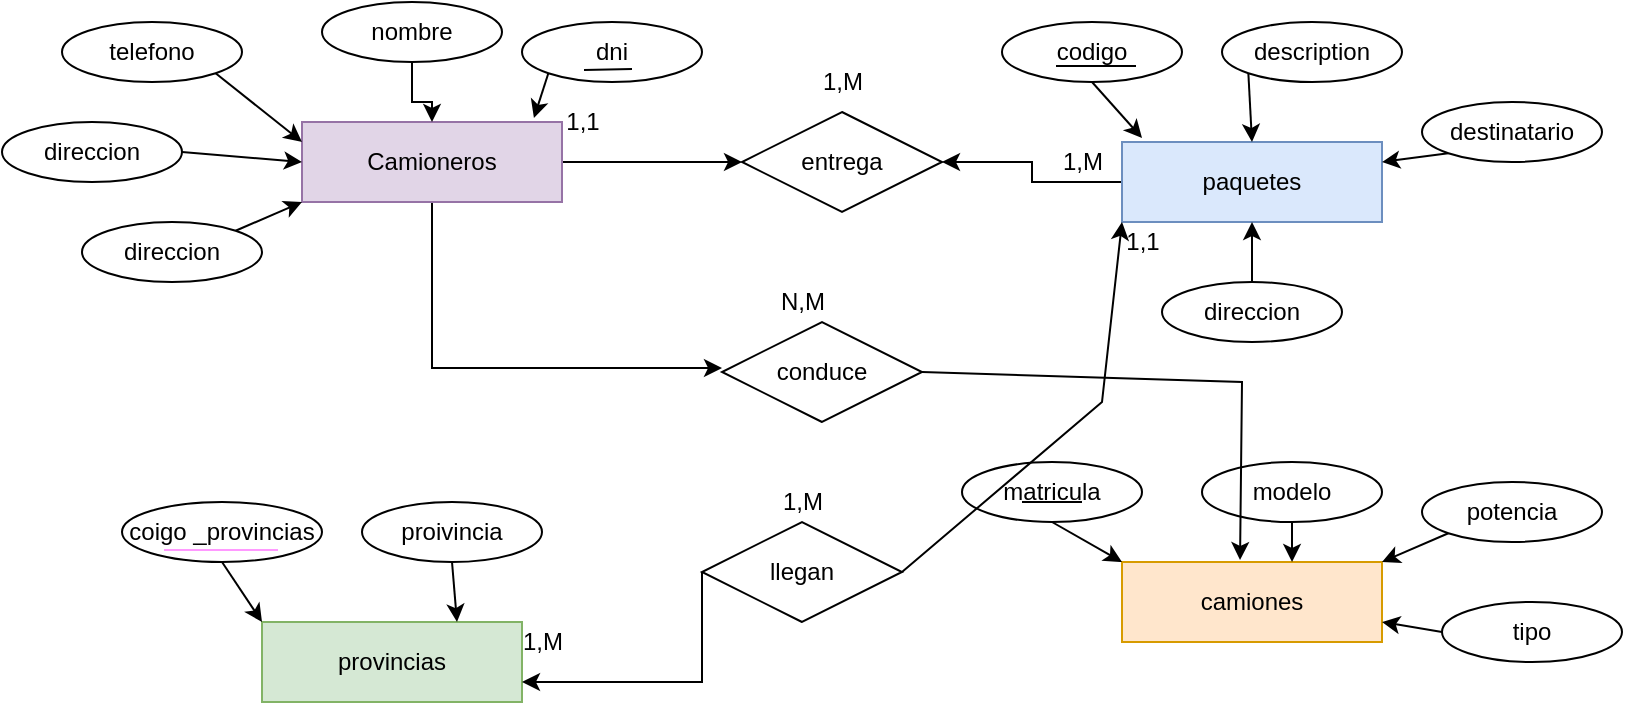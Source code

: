 <mxfile version="18.1.1" type="github">
  <diagram id="9ESfWOqAHRcF0QjN_jNA" name="Page-1">
    <mxGraphModel dx="1689" dy="482" grid="1" gridSize="10" guides="1" tooltips="1" connect="1" arrows="1" fold="1" page="1" pageScale="1" pageWidth="827" pageHeight="1169" math="0" shadow="0">
      <root>
        <mxCell id="0" />
        <mxCell id="1" parent="0" />
        <mxCell id="UkILWO1FHEdnico-h9Kn-37" value="" style="edgeStyle=orthogonalEdgeStyle;rounded=0;orthogonalLoop=1;jettySize=auto;html=1;strokeColor=#000000;strokeWidth=1;" edge="1" parent="1" source="UkILWO1FHEdnico-h9Kn-1" target="UkILWO1FHEdnico-h9Kn-32">
          <mxGeometry relative="1" as="geometry" />
        </mxCell>
        <mxCell id="UkILWO1FHEdnico-h9Kn-57" style="edgeStyle=none;rounded=0;orthogonalLoop=1;jettySize=auto;html=1;exitX=0.5;exitY=1;exitDx=0;exitDy=0;strokeColor=#000000;strokeWidth=1;" edge="1" parent="1" source="UkILWO1FHEdnico-h9Kn-1">
          <mxGeometry relative="1" as="geometry">
            <mxPoint x="340" y="273" as="targetPoint" />
            <Array as="points">
              <mxPoint x="195" y="273" />
              <mxPoint x="270" y="273" />
            </Array>
          </mxGeometry>
        </mxCell>
        <mxCell id="UkILWO1FHEdnico-h9Kn-1" value="Camioneros" style="rounded=0;whiteSpace=wrap;html=1;fillColor=#e1d5e7;strokeColor=#9673a6;" vertex="1" parent="1">
          <mxGeometry x="130" y="150" width="130" height="40" as="geometry" />
        </mxCell>
        <mxCell id="UkILWO1FHEdnico-h9Kn-38" value="" style="edgeStyle=orthogonalEdgeStyle;rounded=0;orthogonalLoop=1;jettySize=auto;html=1;strokeColor=#000000;strokeWidth=1;" edge="1" parent="1" source="UkILWO1FHEdnico-h9Kn-2" target="UkILWO1FHEdnico-h9Kn-32">
          <mxGeometry relative="1" as="geometry" />
        </mxCell>
        <mxCell id="UkILWO1FHEdnico-h9Kn-2" value="paquetes" style="rounded=0;whiteSpace=wrap;html=1;fillColor=#dae8fc;strokeColor=#6c8ebf;" vertex="1" parent="1">
          <mxGeometry x="540" y="160" width="130" height="40" as="geometry" />
        </mxCell>
        <mxCell id="UkILWO1FHEdnico-h9Kn-3" value="provincias" style="rounded=0;whiteSpace=wrap;html=1;fillColor=#d5e8d4;strokeColor=#82b366;" vertex="1" parent="1">
          <mxGeometry x="110" y="400" width="130" height="40" as="geometry" />
        </mxCell>
        <mxCell id="UkILWO1FHEdnico-h9Kn-4" value="camiones" style="rounded=0;whiteSpace=wrap;html=1;fillColor=#ffe6cc;strokeColor=#d79b00;" vertex="1" parent="1">
          <mxGeometry x="540" y="370" width="130" height="40" as="geometry" />
        </mxCell>
        <mxCell id="UkILWO1FHEdnico-h9Kn-43" style="edgeStyle=none;rounded=0;orthogonalLoop=1;jettySize=auto;html=1;exitX=1;exitY=1;exitDx=0;exitDy=0;entryX=0;entryY=0.25;entryDx=0;entryDy=0;strokeColor=#000000;strokeWidth=1;" edge="1" parent="1" source="UkILWO1FHEdnico-h9Kn-5" target="UkILWO1FHEdnico-h9Kn-1">
          <mxGeometry relative="1" as="geometry" />
        </mxCell>
        <mxCell id="UkILWO1FHEdnico-h9Kn-5" value="telefono" style="ellipse;whiteSpace=wrap;html=1;" vertex="1" parent="1">
          <mxGeometry x="10" y="100" width="90" height="30" as="geometry" />
        </mxCell>
        <mxCell id="UkILWO1FHEdnico-h9Kn-40" value="" style="edgeStyle=orthogonalEdgeStyle;rounded=0;orthogonalLoop=1;jettySize=auto;html=1;strokeColor=#000000;strokeWidth=1;" edge="1" parent="1" source="UkILWO1FHEdnico-h9Kn-6" target="UkILWO1FHEdnico-h9Kn-1">
          <mxGeometry relative="1" as="geometry" />
        </mxCell>
        <mxCell id="UkILWO1FHEdnico-h9Kn-6" value="nombre" style="ellipse;whiteSpace=wrap;html=1;" vertex="1" parent="1">
          <mxGeometry x="140" y="90" width="90" height="30" as="geometry" />
        </mxCell>
        <mxCell id="UkILWO1FHEdnico-h9Kn-44" style="edgeStyle=none;rounded=0;orthogonalLoop=1;jettySize=auto;html=1;exitX=1;exitY=0.5;exitDx=0;exitDy=0;entryX=0;entryY=0.5;entryDx=0;entryDy=0;strokeColor=#000000;strokeWidth=1;" edge="1" parent="1" source="UkILWO1FHEdnico-h9Kn-8" target="UkILWO1FHEdnico-h9Kn-1">
          <mxGeometry relative="1" as="geometry" />
        </mxCell>
        <mxCell id="UkILWO1FHEdnico-h9Kn-8" value="direccion" style="ellipse;whiteSpace=wrap;html=1;" vertex="1" parent="1">
          <mxGeometry x="-20" y="150" width="90" height="30" as="geometry" />
        </mxCell>
        <mxCell id="UkILWO1FHEdnico-h9Kn-45" style="edgeStyle=none;rounded=0;orthogonalLoop=1;jettySize=auto;html=1;exitX=1;exitY=0;exitDx=0;exitDy=0;entryX=0;entryY=1;entryDx=0;entryDy=0;strokeColor=#000000;strokeWidth=1;" edge="1" parent="1" source="UkILWO1FHEdnico-h9Kn-10" target="UkILWO1FHEdnico-h9Kn-1">
          <mxGeometry relative="1" as="geometry" />
        </mxCell>
        <mxCell id="UkILWO1FHEdnico-h9Kn-10" value="direccion" style="ellipse;whiteSpace=wrap;html=1;" vertex="1" parent="1">
          <mxGeometry x="20" y="200" width="90" height="30" as="geometry" />
        </mxCell>
        <mxCell id="UkILWO1FHEdnico-h9Kn-46" style="edgeStyle=none;rounded=0;orthogonalLoop=1;jettySize=auto;html=1;exitX=0.5;exitY=1;exitDx=0;exitDy=0;entryX=0.077;entryY=-0.05;entryDx=0;entryDy=0;entryPerimeter=0;strokeColor=#000000;strokeWidth=1;" edge="1" parent="1" source="UkILWO1FHEdnico-h9Kn-12" target="UkILWO1FHEdnico-h9Kn-2">
          <mxGeometry relative="1" as="geometry" />
        </mxCell>
        <mxCell id="UkILWO1FHEdnico-h9Kn-12" value="codigo" style="ellipse;whiteSpace=wrap;html=1;" vertex="1" parent="1">
          <mxGeometry x="480" y="100" width="90" height="30" as="geometry" />
        </mxCell>
        <mxCell id="UkILWO1FHEdnico-h9Kn-47" style="edgeStyle=none;rounded=0;orthogonalLoop=1;jettySize=auto;html=1;exitX=0;exitY=1;exitDx=0;exitDy=0;entryX=0.5;entryY=0;entryDx=0;entryDy=0;strokeColor=#000000;strokeWidth=1;" edge="1" parent="1" source="UkILWO1FHEdnico-h9Kn-13" target="UkILWO1FHEdnico-h9Kn-2">
          <mxGeometry relative="1" as="geometry" />
        </mxCell>
        <mxCell id="UkILWO1FHEdnico-h9Kn-13" value="description" style="ellipse;whiteSpace=wrap;html=1;" vertex="1" parent="1">
          <mxGeometry x="590" y="100" width="90" height="30" as="geometry" />
        </mxCell>
        <mxCell id="UkILWO1FHEdnico-h9Kn-48" style="edgeStyle=none;rounded=0;orthogonalLoop=1;jettySize=auto;html=1;exitX=0;exitY=1;exitDx=0;exitDy=0;entryX=1;entryY=0.25;entryDx=0;entryDy=0;strokeColor=#000000;strokeWidth=1;" edge="1" parent="1" source="UkILWO1FHEdnico-h9Kn-14" target="UkILWO1FHEdnico-h9Kn-2">
          <mxGeometry relative="1" as="geometry" />
        </mxCell>
        <mxCell id="UkILWO1FHEdnico-h9Kn-14" value="destinatario" style="ellipse;whiteSpace=wrap;html=1;" vertex="1" parent="1">
          <mxGeometry x="690" y="140" width="90" height="30" as="geometry" />
        </mxCell>
        <mxCell id="UkILWO1FHEdnico-h9Kn-49" style="edgeStyle=none;rounded=0;orthogonalLoop=1;jettySize=auto;html=1;exitX=0.5;exitY=0;exitDx=0;exitDy=0;entryX=0.5;entryY=1;entryDx=0;entryDy=0;strokeColor=#000000;strokeWidth=1;" edge="1" parent="1" source="UkILWO1FHEdnico-h9Kn-15" target="UkILWO1FHEdnico-h9Kn-2">
          <mxGeometry relative="1" as="geometry" />
        </mxCell>
        <mxCell id="UkILWO1FHEdnico-h9Kn-15" value="direccion" style="ellipse;whiteSpace=wrap;html=1;" vertex="1" parent="1">
          <mxGeometry x="560" y="230" width="90" height="30" as="geometry" />
        </mxCell>
        <mxCell id="UkILWO1FHEdnico-h9Kn-54" style="edgeStyle=none;rounded=0;orthogonalLoop=1;jettySize=auto;html=1;exitX=0.5;exitY=1;exitDx=0;exitDy=0;entryX=0;entryY=0;entryDx=0;entryDy=0;strokeColor=#000000;strokeWidth=1;" edge="1" parent="1" source="UkILWO1FHEdnico-h9Kn-16" target="UkILWO1FHEdnico-h9Kn-3">
          <mxGeometry relative="1" as="geometry" />
        </mxCell>
        <mxCell id="UkILWO1FHEdnico-h9Kn-16" value="coigo _provincias" style="ellipse;whiteSpace=wrap;html=1;" vertex="1" parent="1">
          <mxGeometry x="40" y="340" width="100" height="30" as="geometry" />
        </mxCell>
        <mxCell id="UkILWO1FHEdnico-h9Kn-55" style="edgeStyle=none;rounded=0;orthogonalLoop=1;jettySize=auto;html=1;exitX=0.5;exitY=1;exitDx=0;exitDy=0;entryX=0.75;entryY=0;entryDx=0;entryDy=0;strokeColor=#000000;strokeWidth=1;" edge="1" parent="1" source="UkILWO1FHEdnico-h9Kn-17" target="UkILWO1FHEdnico-h9Kn-3">
          <mxGeometry relative="1" as="geometry" />
        </mxCell>
        <mxCell id="UkILWO1FHEdnico-h9Kn-17" value="proivincia&lt;br&gt;" style="ellipse;whiteSpace=wrap;html=1;" vertex="1" parent="1">
          <mxGeometry x="160" y="340" width="90" height="30" as="geometry" />
        </mxCell>
        <mxCell id="UkILWO1FHEdnico-h9Kn-50" style="edgeStyle=none;rounded=0;orthogonalLoop=1;jettySize=auto;html=1;exitX=0.5;exitY=1;exitDx=0;exitDy=0;entryX=0;entryY=0;entryDx=0;entryDy=0;strokeColor=#000000;strokeWidth=1;" edge="1" parent="1" source="UkILWO1FHEdnico-h9Kn-18" target="UkILWO1FHEdnico-h9Kn-4">
          <mxGeometry relative="1" as="geometry" />
        </mxCell>
        <mxCell id="UkILWO1FHEdnico-h9Kn-18" value="matricula" style="ellipse;whiteSpace=wrap;html=1;" vertex="1" parent="1">
          <mxGeometry x="460" y="320" width="90" height="30" as="geometry" />
        </mxCell>
        <mxCell id="UkILWO1FHEdnico-h9Kn-51" style="edgeStyle=none;rounded=0;orthogonalLoop=1;jettySize=auto;html=1;exitX=0.5;exitY=1;exitDx=0;exitDy=0;entryX=0.654;entryY=0;entryDx=0;entryDy=0;entryPerimeter=0;strokeColor=#000000;strokeWidth=1;" edge="1" parent="1" source="UkILWO1FHEdnico-h9Kn-19" target="UkILWO1FHEdnico-h9Kn-4">
          <mxGeometry relative="1" as="geometry" />
        </mxCell>
        <mxCell id="UkILWO1FHEdnico-h9Kn-19" value="modelo" style="ellipse;whiteSpace=wrap;html=1;" vertex="1" parent="1">
          <mxGeometry x="580" y="320" width="90" height="30" as="geometry" />
        </mxCell>
        <mxCell id="UkILWO1FHEdnico-h9Kn-52" style="edgeStyle=none;rounded=0;orthogonalLoop=1;jettySize=auto;html=1;exitX=0;exitY=1;exitDx=0;exitDy=0;entryX=1;entryY=0;entryDx=0;entryDy=0;strokeColor=#000000;strokeWidth=1;" edge="1" parent="1" source="UkILWO1FHEdnico-h9Kn-20" target="UkILWO1FHEdnico-h9Kn-4">
          <mxGeometry relative="1" as="geometry" />
        </mxCell>
        <mxCell id="UkILWO1FHEdnico-h9Kn-20" value="potencia" style="ellipse;whiteSpace=wrap;html=1;" vertex="1" parent="1">
          <mxGeometry x="690" y="330" width="90" height="30" as="geometry" />
        </mxCell>
        <mxCell id="UkILWO1FHEdnico-h9Kn-53" style="edgeStyle=none;rounded=0;orthogonalLoop=1;jettySize=auto;html=1;exitX=0;exitY=0.5;exitDx=0;exitDy=0;entryX=1;entryY=0.75;entryDx=0;entryDy=0;strokeColor=#000000;strokeWidth=1;" edge="1" parent="1" source="UkILWO1FHEdnico-h9Kn-21" target="UkILWO1FHEdnico-h9Kn-4">
          <mxGeometry relative="1" as="geometry" />
        </mxCell>
        <mxCell id="UkILWO1FHEdnico-h9Kn-21" value="tipo&lt;br&gt;" style="ellipse;whiteSpace=wrap;html=1;" vertex="1" parent="1">
          <mxGeometry x="700" y="390" width="90" height="30" as="geometry" />
        </mxCell>
        <mxCell id="UkILWO1FHEdnico-h9Kn-23" value="" style="endArrow=none;html=1;rounded=0;startArrow=none;" edge="1" parent="1" source="UkILWO1FHEdnico-h9Kn-7">
          <mxGeometry width="50" height="50" relative="1" as="geometry">
            <mxPoint x="264" y="114.5" as="sourcePoint" />
            <mxPoint x="294" y="114.5" as="targetPoint" />
          </mxGeometry>
        </mxCell>
        <mxCell id="UkILWO1FHEdnico-h9Kn-24" value="" style="endArrow=none;html=1;rounded=0;strokeColor=#FF99FF;" edge="1" parent="1">
          <mxGeometry width="50" height="50" relative="1" as="geometry">
            <mxPoint x="61" y="364" as="sourcePoint" />
            <mxPoint x="118" y="364" as="targetPoint" />
            <Array as="points" />
          </mxGeometry>
        </mxCell>
        <mxCell id="UkILWO1FHEdnico-h9Kn-25" value="" style="endArrow=none;html=1;rounded=0;" edge="1" parent="1">
          <mxGeometry width="50" height="50" relative="1" as="geometry">
            <mxPoint x="507" y="122" as="sourcePoint" />
            <mxPoint x="547" y="122" as="targetPoint" />
          </mxGeometry>
        </mxCell>
        <mxCell id="UkILWO1FHEdnico-h9Kn-26" value="" style="endArrow=none;html=1;rounded=0;" edge="1" parent="1">
          <mxGeometry width="50" height="50" relative="1" as="geometry">
            <mxPoint x="490" y="340" as="sourcePoint" />
            <mxPoint x="520" y="340" as="targetPoint" />
          </mxGeometry>
        </mxCell>
        <mxCell id="UkILWO1FHEdnico-h9Kn-32" value="entrega" style="shape=rhombus;perimeter=rhombusPerimeter;whiteSpace=wrap;html=1;align=center;strokeWidth=1;" vertex="1" parent="1">
          <mxGeometry x="350" y="145" width="100" height="50" as="geometry" />
        </mxCell>
        <mxCell id="UkILWO1FHEdnico-h9Kn-39" value="1,M" style="text;html=1;align=center;verticalAlign=middle;resizable=0;points=[];autosize=1;strokeColor=none;fillColor=none;" vertex="1" parent="1">
          <mxGeometry x="380" y="120" width="40" height="20" as="geometry" />
        </mxCell>
        <mxCell id="UkILWO1FHEdnico-h9Kn-42" style="edgeStyle=none;rounded=0;orthogonalLoop=1;jettySize=auto;html=1;exitX=0;exitY=1;exitDx=0;exitDy=0;entryX=0.892;entryY=-0.05;entryDx=0;entryDy=0;entryPerimeter=0;strokeColor=#000000;strokeWidth=1;" edge="1" parent="1" source="UkILWO1FHEdnico-h9Kn-7" target="UkILWO1FHEdnico-h9Kn-1">
          <mxGeometry relative="1" as="geometry" />
        </mxCell>
        <mxCell id="UkILWO1FHEdnico-h9Kn-7" value="dni" style="ellipse;whiteSpace=wrap;html=1;" vertex="1" parent="1">
          <mxGeometry x="240" y="100" width="90" height="30" as="geometry" />
        </mxCell>
        <mxCell id="UkILWO1FHEdnico-h9Kn-41" value="" style="endArrow=none;html=1;rounded=0;" edge="1" parent="1">
          <mxGeometry width="50" height="50" relative="1" as="geometry">
            <mxPoint x="295" y="123.5" as="sourcePoint" />
            <mxPoint x="271" y="124" as="targetPoint" />
          </mxGeometry>
        </mxCell>
        <mxCell id="UkILWO1FHEdnico-h9Kn-59" style="edgeStyle=none;rounded=0;orthogonalLoop=1;jettySize=auto;html=1;exitX=0;exitY=0.5;exitDx=0;exitDy=0;entryX=0.454;entryY=-0.025;entryDx=0;entryDy=0;strokeColor=#000000;strokeWidth=1;entryPerimeter=0;" edge="1" parent="1" source="UkILWO1FHEdnico-h9Kn-56" target="UkILWO1FHEdnico-h9Kn-4">
          <mxGeometry relative="1" as="geometry">
            <Array as="points">
              <mxPoint x="600" y="280" />
            </Array>
          </mxGeometry>
        </mxCell>
        <mxCell id="UkILWO1FHEdnico-h9Kn-56" value="conduce" style="shape=rhombus;perimeter=rhombusPerimeter;whiteSpace=wrap;html=1;align=center;strokeWidth=1;direction=west;rotation=0;" vertex="1" parent="1">
          <mxGeometry x="340" y="250" width="100" height="50" as="geometry" />
        </mxCell>
        <mxCell id="UkILWO1FHEdnico-h9Kn-60" value="N,M" style="text;html=1;align=center;verticalAlign=middle;resizable=0;points=[];autosize=1;strokeColor=none;fillColor=none;" vertex="1" parent="1">
          <mxGeometry x="360" y="230" width="40" height="20" as="geometry" />
        </mxCell>
        <mxCell id="UkILWO1FHEdnico-h9Kn-62" style="edgeStyle=none;rounded=0;orthogonalLoop=1;jettySize=auto;html=1;exitX=1;exitY=0.5;exitDx=0;exitDy=0;entryX=1;entryY=0.75;entryDx=0;entryDy=0;strokeColor=#000000;strokeWidth=1;" edge="1" parent="1" source="UkILWO1FHEdnico-h9Kn-61" target="UkILWO1FHEdnico-h9Kn-3">
          <mxGeometry relative="1" as="geometry">
            <Array as="points">
              <mxPoint x="330" y="430" />
            </Array>
          </mxGeometry>
        </mxCell>
        <mxCell id="UkILWO1FHEdnico-h9Kn-63" style="edgeStyle=none;rounded=0;orthogonalLoop=1;jettySize=auto;html=1;exitX=0;exitY=0.5;exitDx=0;exitDy=0;entryX=0;entryY=1;entryDx=0;entryDy=0;strokeColor=#000000;strokeWidth=1;" edge="1" parent="1" source="UkILWO1FHEdnico-h9Kn-61" target="UkILWO1FHEdnico-h9Kn-2">
          <mxGeometry relative="1" as="geometry">
            <Array as="points">
              <mxPoint x="530" y="290" />
            </Array>
          </mxGeometry>
        </mxCell>
        <mxCell id="UkILWO1FHEdnico-h9Kn-61" value="llegan" style="shape=rhombus;perimeter=rhombusPerimeter;whiteSpace=wrap;html=1;align=center;strokeWidth=1;direction=west;rotation=0;" vertex="1" parent="1">
          <mxGeometry x="330" y="350" width="100" height="50" as="geometry" />
        </mxCell>
        <mxCell id="UkILWO1FHEdnico-h9Kn-64" value="1,M" style="text;html=1;align=center;verticalAlign=middle;resizable=0;points=[];autosize=1;strokeColor=none;fillColor=none;" vertex="1" parent="1">
          <mxGeometry x="360" y="330" width="40" height="20" as="geometry" />
        </mxCell>
        <mxCell id="UkILWO1FHEdnico-h9Kn-65" value="1,M" style="text;html=1;align=center;verticalAlign=middle;resizable=0;points=[];autosize=1;strokeColor=none;fillColor=none;" vertex="1" parent="1">
          <mxGeometry x="500" y="160" width="40" height="20" as="geometry" />
        </mxCell>
        <mxCell id="UkILWO1FHEdnico-h9Kn-66" value="1,1" style="text;html=1;align=center;verticalAlign=middle;resizable=0;points=[];autosize=1;strokeColor=none;fillColor=none;" vertex="1" parent="1">
          <mxGeometry x="255" y="140" width="30" height="20" as="geometry" />
        </mxCell>
        <mxCell id="UkILWO1FHEdnico-h9Kn-67" value="1,1" style="text;html=1;align=center;verticalAlign=middle;resizable=0;points=[];autosize=1;strokeColor=none;fillColor=none;" vertex="1" parent="1">
          <mxGeometry x="535" y="200" width="30" height="20" as="geometry" />
        </mxCell>
        <mxCell id="UkILWO1FHEdnico-h9Kn-68" value="1,M" style="text;html=1;align=center;verticalAlign=middle;resizable=0;points=[];autosize=1;strokeColor=none;fillColor=none;" vertex="1" parent="1">
          <mxGeometry x="230" y="400" width="40" height="20" as="geometry" />
        </mxCell>
      </root>
    </mxGraphModel>
  </diagram>
</mxfile>
